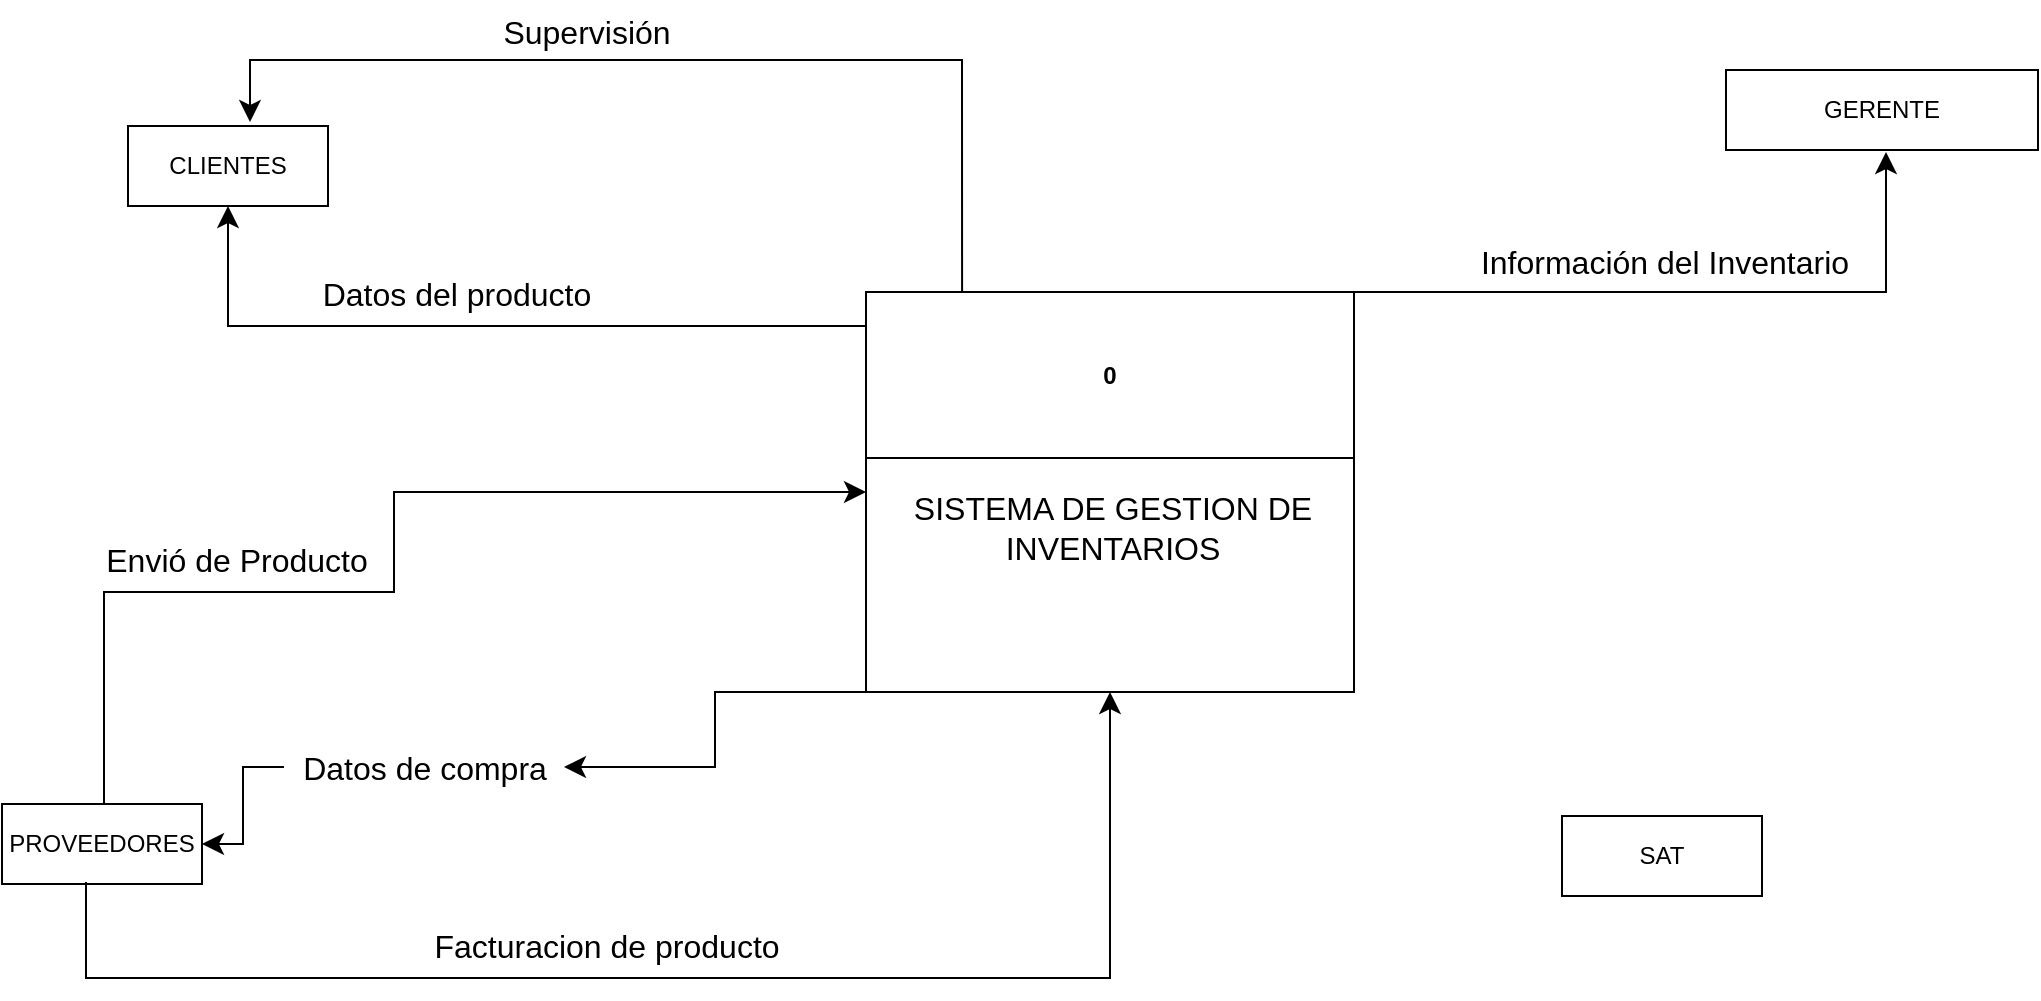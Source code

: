 <mxfile version="24.4.10" type="github">
  <diagram name="Página-1" id="2OZ_F0GOnzpVDjoOHze3">
    <mxGraphModel dx="1619" dy="1281" grid="0" gridSize="10" guides="1" tooltips="1" connect="1" arrows="1" fold="1" page="0" pageScale="1" pageWidth="827" pageHeight="1169" math="0" shadow="0">
      <root>
        <mxCell id="0" />
        <mxCell id="1" parent="0" />
        <mxCell id="komAiraVEAq9OXNVHG3H-1" value="0" style="swimlane;whiteSpace=wrap;html=1;startSize=83;" vertex="1" parent="1">
          <mxGeometry x="547" y="78" width="244" height="200" as="geometry" />
        </mxCell>
        <mxCell id="komAiraVEAq9OXNVHG3H-2" value="SISTEMA DE GESTION DE&lt;div&gt;INVENTARIOS&lt;/div&gt;" style="text;html=1;align=center;verticalAlign=middle;resizable=0;points=[];autosize=1;strokeColor=none;fillColor=none;fontSize=16;" vertex="1" parent="komAiraVEAq9OXNVHG3H-1">
          <mxGeometry x="14" y="93" width="217" height="50" as="geometry" />
        </mxCell>
        <mxCell id="komAiraVEAq9OXNVHG3H-3" value="CLIENTES" style="whiteSpace=wrap;html=1;align=center;" vertex="1" parent="1">
          <mxGeometry x="178" y="-5" width="100" height="40" as="geometry" />
        </mxCell>
        <mxCell id="komAiraVEAq9OXNVHG3H-4" value="PROVEEDORES" style="whiteSpace=wrap;html=1;align=center;" vertex="1" parent="1">
          <mxGeometry x="115" y="334" width="100" height="40" as="geometry" />
        </mxCell>
        <mxCell id="komAiraVEAq9OXNVHG3H-5" value="GERENTE" style="whiteSpace=wrap;html=1;align=center;" vertex="1" parent="1">
          <mxGeometry x="977" y="-33" width="156" height="40" as="geometry" />
        </mxCell>
        <mxCell id="komAiraVEAq9OXNVHG3H-6" value="SAT" style="whiteSpace=wrap;html=1;align=center;" vertex="1" parent="1">
          <mxGeometry x="895" y="340" width="100" height="40" as="geometry" />
        </mxCell>
        <mxCell id="komAiraVEAq9OXNVHG3H-7" value="" style="edgeStyle=elbowEdgeStyle;elbow=horizontal;endArrow=classic;html=1;curved=0;rounded=0;endSize=8;startSize=8;fontSize=12;entryX=1;entryY=0.5;entryDx=0;entryDy=0;" edge="1" parent="1" source="komAiraVEAq9OXNVHG3H-10" target="komAiraVEAq9OXNVHG3H-4">
          <mxGeometry width="50" height="50" relative="1" as="geometry">
            <mxPoint x="547" y="278" as="sourcePoint" />
            <mxPoint x="423" y="365" as="targetPoint" />
          </mxGeometry>
        </mxCell>
        <mxCell id="komAiraVEAq9OXNVHG3H-8" value="" style="edgeStyle=segmentEdgeStyle;endArrow=classic;html=1;curved=0;rounded=0;endSize=8;startSize=8;fontSize=12;exitX=0;exitY=0.085;exitDx=0;exitDy=0;exitPerimeter=0;" edge="1" parent="1" source="komAiraVEAq9OXNVHG3H-1">
          <mxGeometry width="50" height="50" relative="1" as="geometry">
            <mxPoint x="386.12" y="91" as="sourcePoint" />
            <mxPoint x="228" y="35" as="targetPoint" />
          </mxGeometry>
        </mxCell>
        <mxCell id="komAiraVEAq9OXNVHG3H-9" value="Datos del producto" style="text;html=1;align=center;verticalAlign=middle;resizable=0;points=[];autosize=1;strokeColor=none;fillColor=none;fontSize=16;" vertex="1" parent="1">
          <mxGeometry x="266" y="63" width="152" height="31" as="geometry" />
        </mxCell>
        <mxCell id="komAiraVEAq9OXNVHG3H-11" value="" style="edgeStyle=elbowEdgeStyle;elbow=horizontal;endArrow=classic;html=1;curved=0;rounded=0;endSize=8;startSize=8;fontSize=12;entryX=1;entryY=0.5;entryDx=0;entryDy=0;" edge="1" parent="1" target="komAiraVEAq9OXNVHG3H-10">
          <mxGeometry width="50" height="50" relative="1" as="geometry">
            <mxPoint x="547" y="278" as="sourcePoint" />
            <mxPoint x="215" y="354" as="targetPoint" />
          </mxGeometry>
        </mxCell>
        <mxCell id="komAiraVEAq9OXNVHG3H-10" value="Datos de compra" style="text;html=1;align=center;verticalAlign=middle;resizable=0;points=[];autosize=1;strokeColor=none;fillColor=none;fontSize=16;" vertex="1" parent="1">
          <mxGeometry x="256" y="300" width="140" height="31" as="geometry" />
        </mxCell>
        <mxCell id="komAiraVEAq9OXNVHG3H-12" value="" style="edgeStyle=elbowEdgeStyle;elbow=vertical;endArrow=classic;html=1;curved=0;rounded=0;endSize=8;startSize=8;fontSize=12;entryX=0.5;entryY=1;entryDx=0;entryDy=0;" edge="1" parent="1">
          <mxGeometry width="50" height="50" relative="1" as="geometry">
            <mxPoint x="791" y="132.5" as="sourcePoint" />
            <mxPoint x="1057" y="8" as="targetPoint" />
            <Array as="points">
              <mxPoint x="882" y="78" />
            </Array>
          </mxGeometry>
        </mxCell>
        <mxCell id="komAiraVEAq9OXNVHG3H-17" value="Supervisión" style="text;html=1;align=center;verticalAlign=middle;resizable=0;points=[];autosize=1;strokeColor=none;fillColor=none;fontSize=16;" vertex="1" parent="1">
          <mxGeometry x="356" y="-68" width="102" height="31" as="geometry" />
        </mxCell>
        <mxCell id="komAiraVEAq9OXNVHG3H-22" value="" style="edgeStyle=segmentEdgeStyle;endArrow=classic;html=1;curved=0;rounded=0;endSize=8;startSize=8;fontSize=12;exitX=0.201;exitY=0.01;exitDx=0;exitDy=0;exitPerimeter=0;" edge="1" parent="1">
          <mxGeometry width="50" height="50" relative="1" as="geometry">
            <mxPoint x="595.044" y="78" as="sourcePoint" />
            <mxPoint x="239" y="-7" as="targetPoint" />
            <Array as="points">
              <mxPoint x="595" y="-38" />
              <mxPoint x="239" y="-38" />
            </Array>
          </mxGeometry>
        </mxCell>
        <mxCell id="komAiraVEAq9OXNVHG3H-31" value="" style="edgeStyle=elbowEdgeStyle;elbow=horizontal;endArrow=classic;html=1;curved=0;rounded=0;endSize=8;startSize=8;fontSize=12;exitX=0.42;exitY=0.975;exitDx=0;exitDy=0;exitPerimeter=0;entryX=0.5;entryY=1;entryDx=0;entryDy=0;" edge="1" parent="1" source="komAiraVEAq9OXNVHG3H-4" target="komAiraVEAq9OXNVHG3H-1">
          <mxGeometry width="50" height="50" relative="1" as="geometry">
            <mxPoint x="153" y="427" as="sourcePoint" />
            <mxPoint x="639" y="288" as="targetPoint" />
            <Array as="points">
              <mxPoint x="637" y="421" />
            </Array>
          </mxGeometry>
        </mxCell>
        <mxCell id="komAiraVEAq9OXNVHG3H-32" value="Facturacion de producto" style="text;html=1;align=center;verticalAlign=middle;resizable=0;points=[];autosize=1;strokeColor=none;fillColor=none;fontSize=16;" vertex="1" parent="1">
          <mxGeometry x="321" y="389" width="191" height="31" as="geometry" />
        </mxCell>
        <mxCell id="komAiraVEAq9OXNVHG3H-33" value="" style="edgeStyle=segmentEdgeStyle;endArrow=classic;html=1;curved=0;rounded=0;endSize=8;startSize=8;fontSize=12;entryX=0;entryY=0.5;entryDx=0;entryDy=0;" edge="1" parent="1" target="komAiraVEAq9OXNVHG3H-1">
          <mxGeometry width="50" height="50" relative="1" as="geometry">
            <mxPoint x="166" y="334" as="sourcePoint" />
            <mxPoint x="311" y="192" as="targetPoint" />
            <Array as="points">
              <mxPoint x="166" y="228" />
              <mxPoint x="311" y="228" />
              <mxPoint x="311" y="178" />
            </Array>
          </mxGeometry>
        </mxCell>
        <mxCell id="komAiraVEAq9OXNVHG3H-34" value="Envió de Producto" style="text;html=1;align=center;verticalAlign=middle;resizable=0;points=[];autosize=1;strokeColor=none;fillColor=none;fontSize=16;" vertex="1" parent="1">
          <mxGeometry x="157.5" y="196.5" width="149" height="31" as="geometry" />
        </mxCell>
        <mxCell id="komAiraVEAq9OXNVHG3H-36" value="Información del Inventario" style="text;html=1;align=center;verticalAlign=middle;resizable=0;points=[];autosize=1;strokeColor=none;fillColor=none;fontSize=16;" vertex="1" parent="1">
          <mxGeometry x="844.5" y="47.5" width="202" height="31" as="geometry" />
        </mxCell>
      </root>
    </mxGraphModel>
  </diagram>
</mxfile>

